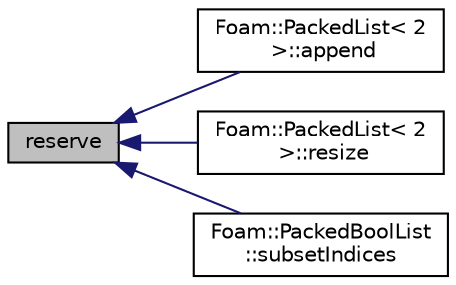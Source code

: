 digraph "reserve"
{
  bgcolor="transparent";
  edge [fontname="Helvetica",fontsize="10",labelfontname="Helvetica",labelfontsize="10"];
  node [fontname="Helvetica",fontsize="10",shape=record];
  rankdir="LR";
  Node263 [label="reserve",height=0.2,width=0.4,color="black", fillcolor="grey75", style="filled", fontcolor="black"];
  Node263 -> Node264 [dir="back",color="midnightblue",fontsize="10",style="solid",fontname="Helvetica"];
  Node264 [label="Foam::PackedList\< 2\l \>::append",height=0.2,width=0.4,color="black",URL="$a27053.html#abc9a8b3af52d2a65082239e1e3a4f344",tooltip="Append a value at the end of the list. "];
  Node263 -> Node265 [dir="back",color="midnightblue",fontsize="10",style="solid",fontname="Helvetica"];
  Node265 [label="Foam::PackedList\< 2\l \>::resize",height=0.2,width=0.4,color="black",URL="$a27053.html#a269162b4a99f0b5255951cfe3309f517",tooltip="Reset addressable list size, does not shrink the allocated size. "];
  Node263 -> Node266 [dir="back",color="midnightblue",fontsize="10",style="solid",fontname="Helvetica"];
  Node266 [label="Foam::PackedBoolList\l::subsetIndices",height=0.2,width=0.4,color="black",URL="$a27049.html#a8b2d108f63573712c183d737db3917a8"];
}
